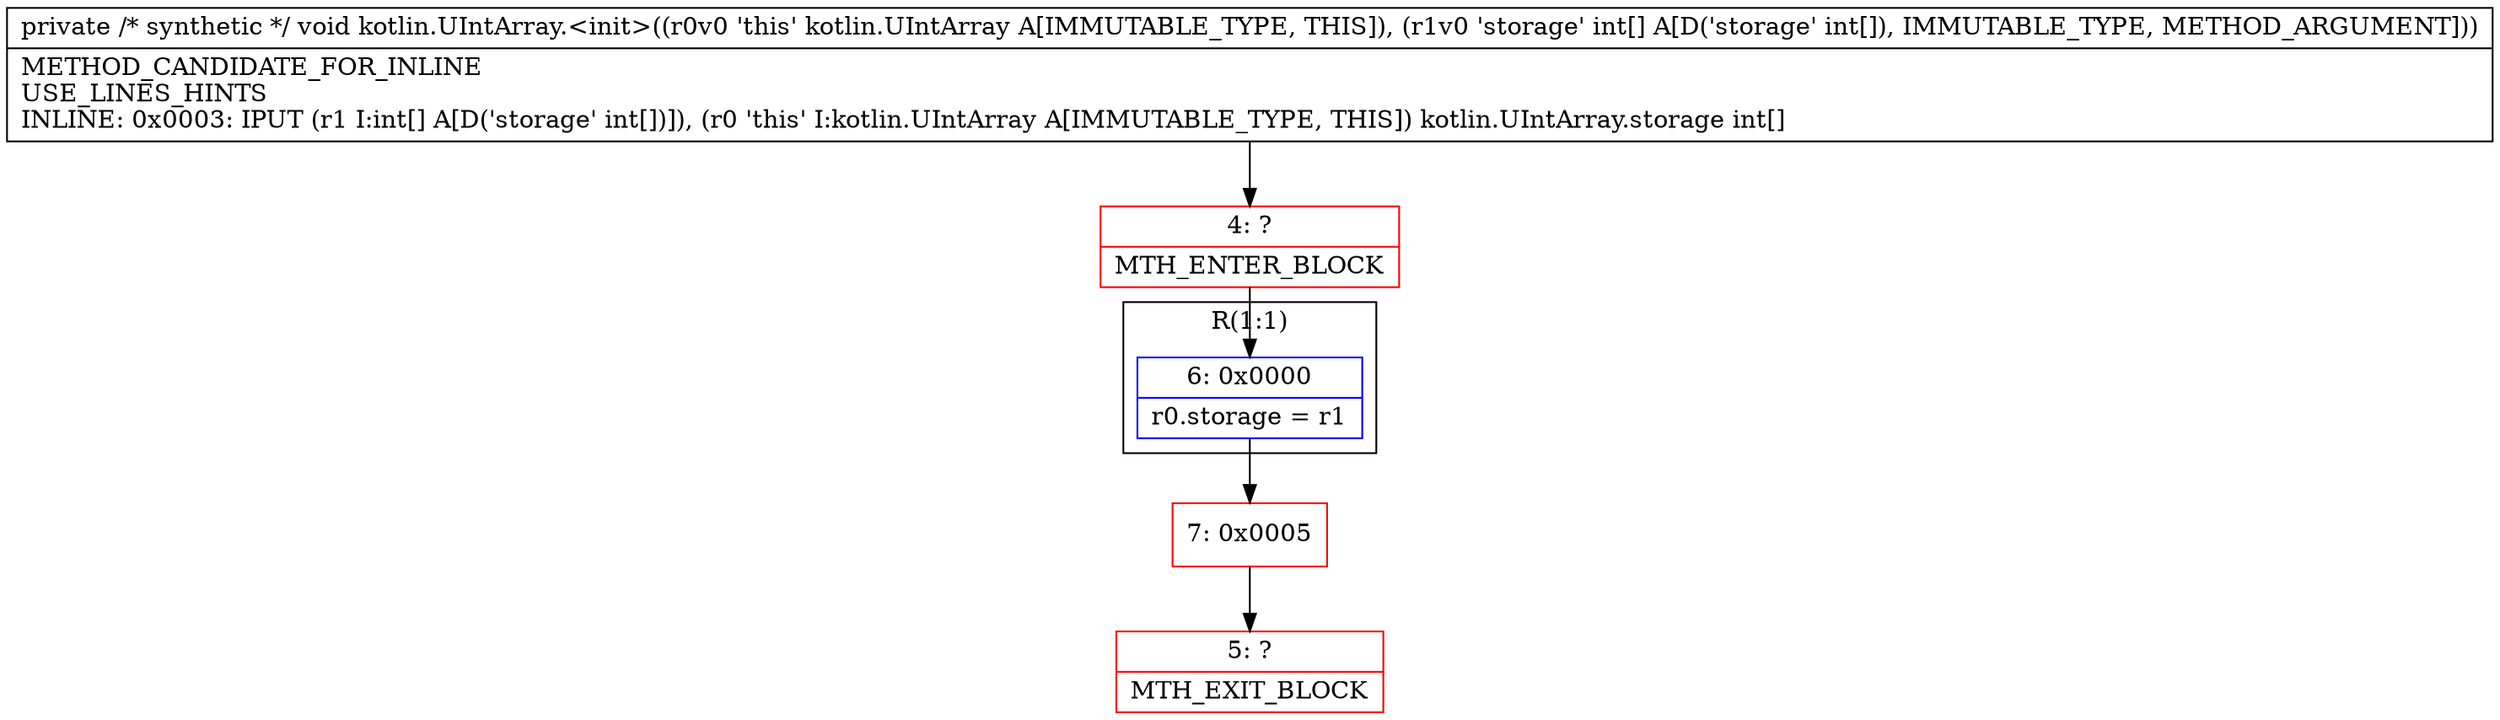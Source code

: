 digraph "CFG forkotlin.UIntArray.\<init\>([I)V" {
subgraph cluster_Region_2082116289 {
label = "R(1:1)";
node [shape=record,color=blue];
Node_6 [shape=record,label="{6\:\ 0x0000|r0.storage = r1\l}"];
}
Node_4 [shape=record,color=red,label="{4\:\ ?|MTH_ENTER_BLOCK\l}"];
Node_7 [shape=record,color=red,label="{7\:\ 0x0005}"];
Node_5 [shape=record,color=red,label="{5\:\ ?|MTH_EXIT_BLOCK\l}"];
MethodNode[shape=record,label="{private \/* synthetic *\/ void kotlin.UIntArray.\<init\>((r0v0 'this' kotlin.UIntArray A[IMMUTABLE_TYPE, THIS]), (r1v0 'storage' int[] A[D('storage' int[]), IMMUTABLE_TYPE, METHOD_ARGUMENT]))  | METHOD_CANDIDATE_FOR_INLINE\lUSE_LINES_HINTS\lINLINE: 0x0003: IPUT  (r1 I:int[] A[D('storage' int[])]), (r0 'this' I:kotlin.UIntArray A[IMMUTABLE_TYPE, THIS]) kotlin.UIntArray.storage int[]\l}"];
MethodNode -> Node_4;Node_6 -> Node_7;
Node_4 -> Node_6;
Node_7 -> Node_5;
}

